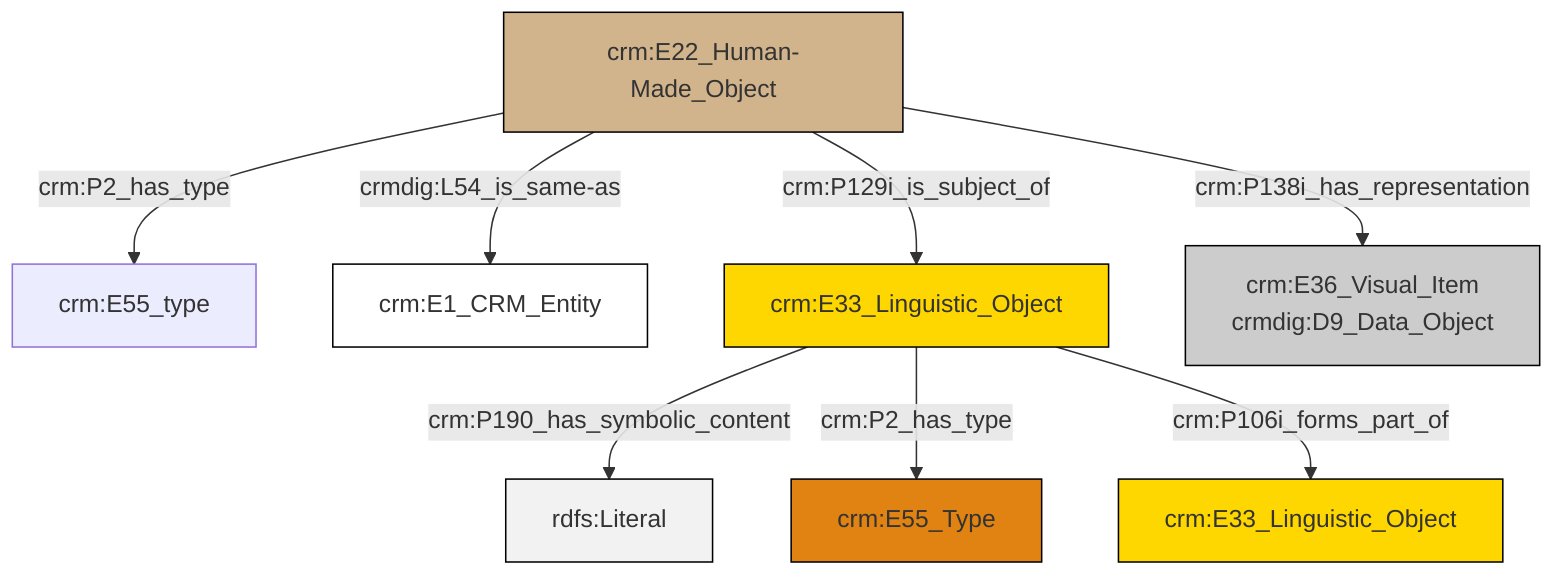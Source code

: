 graph TD
classDef Literal fill:#f2f2f2,stroke:#000000;
classDef CRM_Entity fill:#FFFFFF,stroke:#000000;
classDef Temporal_Entity fill:#00C9E6, stroke:#000000;
classDef Type fill:#E18312, stroke:#000000;
classDef Time-Span fill:#2C9C91, stroke:#000000;
classDef Appellation fill:#FFEB7F, stroke:#000000;
classDef Place fill:#008836, stroke:#000000;
classDef Persistent_Item fill:#B266B2, stroke:#000000;
classDef Conceptual_Object fill:#FFD700, stroke:#000000;
classDef Physical_Thing fill:#D2B48C, stroke:#000000;
classDef Actor fill:#f58aad, stroke:#000000;
classDef PC_Classes fill:#4ce600, stroke:#000000;
classDef Multi fill:#cccccc,stroke:#000000;

0["crm:E22_Human-Made_Object"]:::Physical_Thing -->|crm:P2_has_type| 1["crm:E55_type"]:::Default
4["crm:E33_Linguistic_Object"]:::Conceptual_Object -->|crm:P190_has_symbolic_content| 6[rdfs:Literal]:::Literal
0["crm:E22_Human-Made_Object"]:::Physical_Thing -->|crm:P129i_is_subject_of| 4["crm:E33_Linguistic_Object"]:::Conceptual_Object
0["crm:E22_Human-Made_Object"]:::Physical_Thing -->|crm:P138i_has_representation| 9["crm:E36_Visual_Item<br>crmdig:D9_Data_Object"]:::Multi
0["crm:E22_Human-Made_Object"]:::Physical_Thing -->|crmdig:L54_is_same-as| 2["crm:E1_CRM_Entity"]:::CRM_Entity
4["crm:E33_Linguistic_Object"]:::Conceptual_Object -->|crm:P2_has_type| 7["crm:E55_Type"]:::Type
4["crm:E33_Linguistic_Object"]:::Conceptual_Object -->|crm:P106i_forms_part_of| 12["crm:E33_Linguistic_Object"]:::Conceptual_Object